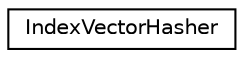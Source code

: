digraph "Graphical Class Hierarchy"
{
  edge [fontname="Helvetica",fontsize="10",labelfontname="Helvetica",labelfontsize="10"];
  node [fontname="Helvetica",fontsize="10",shape=record];
  rankdir="LR";
  Node0 [label="IndexVectorHasher",height=0.2,width=0.4,color="black", fillcolor="white", style="filled",URL="$structkaldi_1_1nnet3_1_1IndexVectorHasher.html"];
}
